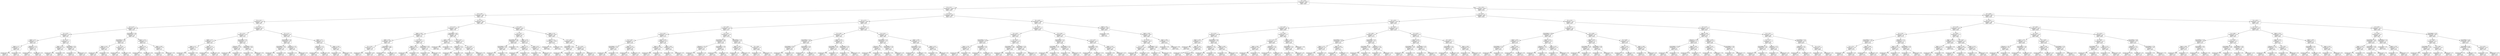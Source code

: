 digraph Tree {
node [shape=box, style="rounded", color="black", fontname="helvetica"] ;
edge [fontname="helvetica"] ;
0 [label="TV <= 54.5\nsquared_error = 8455.2\nsamples = 2011\nvalue = 190.7"] ;
1 [label="TV <= 31.5\nsquared_error = 2116.5\nsamples = 1040\nvalue = 114.1"] ;
0 -> 1 [labeldistance=2.5, labelangle=45, headlabel="True"] ;
2 [label="TV <= 18.5\nsquared_error = 545.7\nsamples = 500\nvalue = 74.2"] ;
1 -> 2 ;
3 [label="TV <= 14.5\nsquared_error = 79.3\nsamples = 196\nvalue = 50.5"] ;
2 -> 3 ;
4 [label="TV <= 12.5\nsquared_error = 30.4\nsamples = 100\nvalue = 43.3"] ;
3 -> 4 ;
5 [label="TV <= 10.5\nsquared_error = 14.6\nsamples = 55\nvalue = 39.7"] ;
4 -> 5 ;
6 [label="Radio <= 2.2\nsquared_error = 7.4\nsamples = 21\nvalue = 36.5"] ;
5 -> 6 ;
7 [label="Radio <= 1.7\nsquared_error = 1.7\nsamples = 8\nvalue = 33.9"] ;
6 -> 7 ;
8 [label="squared_error = 1.0\nsamples = 6\nvalue = 34.3"] ;
7 -> 8 ;
9 [label="squared_error = 0.2\nsamples = 2\nvalue = 31.8"] ;
7 -> 9 ;
10 [label="Influencer <= 1.5\nsquared_error = 5.1\nsamples = 13\nvalue = 37.8"] ;
6 -> 10 ;
11 [label="squared_error = 3.1\nsamples = 2\nvalue = 34.1"] ;
10 -> 11 ;
12 [label="squared_error = 3.2\nsamples = 11\nvalue = 38.4"] ;
10 -> 12 ;
13 [label="TV <= 11.5\nsquared_error = 7.7\nsamples = 34\nvalue = 41.9"] ;
5 -> 13 ;
14 [label="Radio <= 11.4\nsquared_error = 4.4\nsamples = 13\nvalue = 40.2"] ;
13 -> 14 ;
15 [label="squared_error = 4.0\nsamples = 12\nvalue = 39.8"] ;
14 -> 15 ;
16 [label="squared_error = 0.0\nsamples = 1\nvalue = 42.7"] ;
14 -> 16 ;
17 [label="Social Media <= 0.3\nsquared_error = 6.9\nsamples = 21\nvalue = 43.0"] ;
13 -> 17 ;
18 [label="squared_error = 2.1\nsamples = 3\nvalue = 45.9"] ;
17 -> 18 ;
19 [label="squared_error = 5.1\nsamples = 18\nvalue = 42.2"] ;
17 -> 19 ;
20 [label="Social Media <= 3.8\nsquared_error = 5.3\nsamples = 45\nvalue = 48.7"] ;
4 -> 20 ;
21 [label="Social Media <= 1.2\nsquared_error = 4.6\nsamples = 37\nvalue = 48.4"] ;
20 -> 21 ;
22 [label="Radio <= 13.5\nsquared_error = 3.9\nsamples = 17\nvalue = 49.1"] ;
21 -> 22 ;
23 [label="squared_error = 3.7\nsamples = 16\nvalue = 49.3"] ;
22 -> 23 ;
24 [label="squared_error = 0.0\nsamples = 1\nvalue = 46.6"] ;
22 -> 24 ;
25 [label="TV <= 13.5\nsquared_error = 4.4\nsamples = 20\nvalue = 47.9"] ;
21 -> 25 ;
26 [label="squared_error = 2.8\nsamples = 13\nvalue = 46.9"] ;
25 -> 26 ;
27 [label="squared_error = 4.0\nsamples = 7\nvalue = 48.9"] ;
25 -> 27 ;
28 [label="Radio <= 11.2\nsquared_error = 6.5\nsamples = 8\nvalue = 50.3"] ;
20 -> 28 ;
29 [label="Radio <= 2.4\nsquared_error = 1.8\nsamples = 5\nvalue = 51.7"] ;
28 -> 29 ;
30 [label="squared_error = 0.0\nsamples = 1\nvalue = 49.1"] ;
29 -> 30 ;
31 [label="squared_error = 0.6\nsamples = 4\nvalue = 52.3"] ;
29 -> 31 ;
32 [label="Radio <= 18.5\nsquared_error = 3.0\nsamples = 3\nvalue = 47.4"] ;
28 -> 32 ;
33 [label="squared_error = 0.0\nsamples = 2\nvalue = 46.1"] ;
32 -> 33 ;
34 [label="squared_error = 0.0\nsamples = 1\nvalue = 49.8"] ;
32 -> 34 ;
35 [label="TV <= 16.5\nsquared_error = 24.3\nsamples = 96\nvalue = 57.7"] ;
3 -> 35 ;
36 [label="TV <= 15.5\nsquared_error = 11.6\nsamples = 57\nvalue = 55.0"] ;
35 -> 36 ;
37 [label="Radio <= 2.7\nsquared_error = 13.6\nsamples = 27\nvalue = 54.0"] ;
36 -> 37 ;
38 [label="Radio <= 2.2\nsquared_error = 21.3\nsamples = 7\nvalue = 51.4"] ;
37 -> 38 ;
39 [label="squared_error = 11.8\nsamples = 6\nvalue = 53.2"] ;
38 -> 39 ;
40 [label="squared_error = -0.0\nsamples = 1\nvalue = 44.8"] ;
38 -> 40 ;
41 [label="Radio <= 3.2\nsquared_error = 7.6\nsamples = 20\nvalue = 54.9"] ;
37 -> 41 ;
42 [label="squared_error = 0.0\nsamples = 1\nvalue = 61.4"] ;
41 -> 42 ;
43 [label="squared_error = 5.6\nsamples = 19\nvalue = 54.5"] ;
41 -> 43 ;
44 [label="Social Media <= 5.1\nsquared_error = 7.1\nsamples = 30\nvalue = 56.1"] ;
36 -> 44 ;
45 [label="Influencer <= 2.5\nsquared_error = 5.7\nsamples = 28\nvalue = 55.9"] ;
44 -> 45 ;
46 [label="squared_error = 4.7\nsamples = 13\nvalue = 55.0"] ;
45 -> 46 ;
47 [label="squared_error = 5.2\nsamples = 15\nvalue = 56.8"] ;
45 -> 47 ;
48 [label="Social Media <= 6.1\nsquared_error = 24.5\nsamples = 2\nvalue = 59.6"] ;
44 -> 48 ;
49 [label="squared_error = 0.0\nsamples = 1\nvalue = 64.6"] ;
48 -> 49 ;
50 [label="squared_error = 0.0\nsamples = 1\nvalue = 54.7"] ;
48 -> 50 ;
51 [label="TV <= 17.5\nsquared_error = 9.6\nsamples = 39\nvalue = 62.6"] ;
35 -> 51 ;
52 [label="Social Media <= 1.9\nsquared_error = 6.6\nsamples = 18\nvalue = 60.6"] ;
51 -> 52 ;
53 [label="Social Media <= 0.1\nsquared_error = 7.6\nsamples = 10\nvalue = 59.2"] ;
52 -> 53 ;
54 [label="squared_error = 0.0\nsamples = 1\nvalue = 55.4"] ;
53 -> 54 ;
55 [label="squared_error = 6.9\nsamples = 9\nvalue = 59.5"] ;
53 -> 55 ;
56 [label="Influencer <= 2.5\nsquared_error = 1.5\nsamples = 8\nvalue = 62.0"] ;
52 -> 56 ;
57 [label="squared_error = 2.4\nsamples = 4\nvalue = 61.3"] ;
56 -> 57 ;
58 [label="squared_error = 0.3\nsamples = 4\nvalue = 62.5"] ;
56 -> 58 ;
59 [label="Radio <= 7.1\nsquared_error = 6.3\nsamples = 21\nvalue = 64.2"] ;
51 -> 59 ;
60 [label="Influencer <= 1.5\nsquared_error = 2.2\nsamples = 10\nvalue = 62.0"] ;
59 -> 60 ;
61 [label="squared_error = 0.0\nsamples = 2\nvalue = 59.6"] ;
60 -> 61 ;
62 [label="squared_error = 0.9\nsamples = 8\nvalue = 62.6"] ;
60 -> 62 ;
63 [label="Radio <= 13.8\nsquared_error = 1.9\nsamples = 11\nvalue = 66.2"] ;
59 -> 63 ;
64 [label="squared_error = 1.6\nsamples = 10\nvalue = 66.0"] ;
63 -> 64 ;
65 [label="squared_error = -0.0\nsamples = 1\nvalue = 68.5"] ;
63 -> 65 ;
66 [label="TV <= 24.5\nsquared_error = 263.4\nsamples = 304\nvalue = 89.1"] ;
2 -> 66 ;
67 [label="TV <= 21.5\nsquared_error = 150.2\nsamples = 146\nvalue = 77.6"] ;
66 -> 67 ;
68 [label="Radio <= 10.0\nsquared_error = 141.1\nsamples = 77\nvalue = 72.8"] ;
67 -> 68 ;
69 [label="Radio <= 8.6\nsquared_error = 208.5\nsamples = 49\nvalue = 74.3"] ;
68 -> 69 ;
70 [label="TV <= 19.5\nsquared_error = 17.4\nsamples = 45\nvalue = 72.4"] ;
69 -> 70 ;
71 [label="squared_error = 6.2\nsamples = 11\nvalue = 67.3"] ;
70 -> 71 ;
72 [label="squared_error = 10.2\nsamples = 34\nvalue = 74.0"] ;
70 -> 72 ;
73 [label="Social Media <= 0.7\nsquared_error = 1897.7\nsamples = 4\nvalue = 95.2"] ;
69 -> 73 ;
74 [label="squared_error = 0.0\nsamples = 1\nvalue = 192.5"] ;
73 -> 74 ;
75 [label="squared_error = 6.2\nsamples = 3\nvalue = 75.7"] ;
73 -> 75 ;
76 [label="TV <= 19.5\nsquared_error = 17.5\nsamples = 28\nvalue = 70.2"] ;
68 -> 76 ;
77 [label="Radio <= 13.2\nsquared_error = 9.2\nsamples = 5\nvalue = 64.7"] ;
76 -> 77 ;
78 [label="squared_error = 3.5\nsamples = 4\nvalue = 67.1"] ;
77 -> 78 ;
79 [label="squared_error = 0.0\nsamples = 1\nvalue = 61.6"] ;
77 -> 79 ;
80 [label="Social Media <= 4.5\nsquared_error = 12.3\nsamples = 23\nvalue = 71.3"] ;
76 -> 80 ;
81 [label="squared_error = 8.6\nsamples = 21\nvalue = 70.4"] ;
80 -> 81 ;
82 [label="squared_error = 0.5\nsamples = 2\nvalue = 76.8"] ;
80 -> 82 ;
83 [label="Social Media <= 0.0\nsquared_error = 115.0\nsamples = 69\nvalue = 82.2"] ;
67 -> 83 ;
84 [label="Radio <= 5.1\nsquared_error = 2827.6\nsamples = 2\nvalue = 139.3"] ;
83 -> 84 ;
85 [label="squared_error = 0.0\nsamples = 1\nvalue = 86.1"] ;
84 -> 85 ;
86 [label="squared_error = -0.0\nsamples = 1\nvalue = 192.5"] ;
84 -> 86 ;
87 [label="TV <= 22.5\nsquared_error = 14.6\nsamples = 67\nvalue = 81.3"] ;
83 -> 87 ;
88 [label="Influencer <= 1.5\nsquared_error = 9.2\nsamples = 21\nvalue = 77.8"] ;
87 -> 88 ;
89 [label="squared_error = 6.3\nsamples = 4\nvalue = 73.7"] ;
88 -> 89 ;
90 [label="squared_error = 4.4\nsamples = 17\nvalue = 78.9"] ;
88 -> 90 ;
91 [label="TV <= 23.5\nsquared_error = 7.4\nsamples = 46\nvalue = 83.2"] ;
87 -> 91 ;
92 [label="squared_error = 3.7\nsamples = 25\nvalue = 81.9"] ;
91 -> 92 ;
93 [label="squared_error = 7.8\nsamples = 21\nvalue = 84.4"] ;
91 -> 93 ;
94 [label="TV <= 26.5\nsquared_error = 122.2\nsamples = 158\nvalue = 100.2"] ;
66 -> 94 ;
95 [label="TV <= 25.5\nsquared_error = 7.8\nsamples = 48\nvalue = 91.2"] ;
94 -> 95 ;
96 [label="Social Media <= 4.8\nsquared_error = 4.6\nsamples = 23\nvalue = 89.9"] ;
95 -> 96 ;
97 [label="Social Media <= 4.3\nsquared_error = 4.6\nsamples = 22\nvalue = 89.6"] ;
96 -> 97 ;
98 [label="squared_error = 4.3\nsamples = 21\nvalue = 89.8"] ;
97 -> 98 ;
99 [label="squared_error = -0.0\nsamples = 1\nvalue = 85.9"] ;
97 -> 99 ;
100 [label="squared_error = -0.0\nsamples = 1\nvalue = 92.0"] ;
96 -> 100 ;
101 [label="Radio <= 5.8\nsquared_error = 8.1\nsamples = 25\nvalue = 92.2"] ;
95 -> 101 ;
102 [label="Radio <= 2.3\nsquared_error = 1.7\nsamples = 8\nvalue = 93.8"] ;
101 -> 102 ;
103 [label="squared_error = 0.7\nsamples = 2\nvalue = 90.9"] ;
102 -> 103 ;
104 [label="squared_error = 0.4\nsamples = 6\nvalue = 94.2"] ;
102 -> 104 ;
105 [label="Radio <= 6.2\nsquared_error = 9.5\nsamples = 17\nvalue = 91.3"] ;
101 -> 105 ;
106 [label="squared_error = -0.0\nsamples = 1\nvalue = 85.6"] ;
105 -> 106 ;
107 [label="squared_error = 6.1\nsamples = 16\nvalue = 92.0"] ;
105 -> 107 ;
108 [label="Radio <= 1.8\nsquared_error = 120.5\nsamples = 110\nvalue = 104.3"] ;
94 -> 108 ;
109 [label="Radio <= 1.2\nsquared_error = 2388.0\nsamples = 2\nvalue = 157.9"] ;
108 -> 109 ;
110 [label="squared_error = 0.0\nsamples = 1\nvalue = 88.8"] ;
109 -> 110 ;
111 [label="squared_error = 0.0\nsamples = 1\nvalue = 192.5"] ;
109 -> 111 ;
112 [label="TV <= 28.5\nsquared_error = 28.4\nsamples = 108\nvalue = 103.3"] ;
108 -> 112 ;
113 [label="Social Media <= 0.3\nsquared_error = 11.6\nsamples = 41\nvalue = 98.1"] ;
112 -> 113 ;
114 [label="squared_error = 2.0\nsamples = 3\nvalue = 92.1"] ;
113 -> 114 ;
115 [label="squared_error = 9.1\nsamples = 38\nvalue = 98.6"] ;
113 -> 115 ;
116 [label="TV <= 30.5\nsquared_error = 11.3\nsamples = 67\nvalue = 106.6"] ;
112 -> 116 ;
117 [label="squared_error = 5.2\nsamples = 46\nvalue = 104.8"] ;
116 -> 117 ;
118 [label="squared_error = 3.1\nsamples = 21\nvalue = 110.4"] ;
116 -> 118 ;
119 [label="TV <= 42.5\nsquared_error = 684.2\nsamples = 540\nvalue = 151.7"] ;
1 -> 119 ;
120 [label="TV <= 37.5\nsquared_error = 144.6\nsamples = 262\nvalue = 131.2"] ;
119 -> 120 ;
121 [label="TV <= 34.5\nsquared_error = 43.6\nsamples = 141\nvalue = 121.7"] ;
120 -> 121 ;
122 [label="TV <= 33.5\nsquared_error = 15.9\nsamples = 77\nvalue = 117.0"] ;
121 -> 122 ;
123 [label="TV <= 32.5\nsquared_error = 7.0\nsamples = 51\nvalue = 115.0"] ;
122 -> 123 ;
124 [label="Social Media <= 5.1\nsquared_error = 3.6\nsamples = 27\nvalue = 114.0"] ;
123 -> 124 ;
125 [label="squared_error = 3.3\nsamples = 26\nvalue = 113.8"] ;
124 -> 125 ;
126 [label="squared_error = -0.0\nsamples = 1\nvalue = 117.1"] ;
124 -> 126 ;
127 [label="Radio <= 11.3\nsquared_error = 8.4\nsamples = 24\nvalue = 116.0"] ;
123 -> 127 ;
128 [label="squared_error = 7.8\nsamples = 8\nvalue = 114.3"] ;
127 -> 128 ;
129 [label="squared_error = 7.0\nsamples = 16\nvalue = 116.7"] ;
127 -> 129 ;
130 [label="Radio <= 16.0\nsquared_error = 9.3\nsamples = 26\nvalue = 121.0"] ;
122 -> 130 ;
131 [label="Radio <= 14.9\nsquared_error = 10.8\nsamples = 21\nvalue = 121.6"] ;
130 -> 131 ;
132 [label="squared_error = 8.6\nsamples = 20\nvalue = 121.3"] ;
131 -> 132 ;
133 [label="squared_error = 0.0\nsamples = 1\nvalue = 130.3"] ;
131 -> 133 ;
134 [label="Radio <= 16.2\nsquared_error = 0.8\nsamples = 5\nvalue = 119.3"] ;
130 -> 134 ;
135 [label="squared_error = 0.0\nsamples = 1\nvalue = 117.1"] ;
134 -> 135 ;
136 [label="squared_error = 0.3\nsamples = 4\nvalue = 119.5"] ;
134 -> 136 ;
137 [label="TV <= 35.5\nsquared_error = 12.8\nsamples = 64\nvalue = 127.9"] ;
121 -> 137 ;
138 [label="Social Media <= 3.6\nsquared_error = 5.8\nsamples = 25\nvalue = 124.9"] ;
137 -> 138 ;
139 [label="Influencer <= 2.0\nsquared_error = 4.7\nsamples = 23\nvalue = 124.5"] ;
138 -> 139 ;
140 [label="squared_error = 3.3\nsamples = 7\nvalue = 126.0"] ;
139 -> 140 ;
141 [label="squared_error = 3.6\nsamples = 16\nvalue = 123.7"] ;
139 -> 141 ;
142 [label="Social Media <= 5.9\nsquared_error = 1.3\nsamples = 2\nvalue = 128.9"] ;
138 -> 142 ;
143 [label="squared_error = 0.0\nsamples = 1\nvalue = 130.5"] ;
142 -> 143 ;
144 [label="squared_error = 0.0\nsamples = 1\nvalue = 128.1"] ;
142 -> 144 ;
145 [label="Social Media <= 1.5\nsquared_error = 7.2\nsamples = 39\nvalue = 129.9"] ;
137 -> 145 ;
146 [label="Radio <= 14.5\nsquared_error = 6.2\nsamples = 18\nvalue = 131.7"] ;
145 -> 146 ;
147 [label="squared_error = 4.5\nsamples = 14\nvalue = 132.2"] ;
146 -> 147 ;
148 [label="squared_error = 5.5\nsamples = 4\nvalue = 129.0"] ;
146 -> 148 ;
149 [label="TV <= 36.5\nsquared_error = 4.4\nsamples = 21\nvalue = 128.8"] ;
145 -> 149 ;
150 [label="squared_error = 3.4\nsamples = 13\nvalue = 127.9"] ;
149 -> 150 ;
151 [label="squared_error = 1.3\nsamples = 8\nvalue = 130.6"] ;
149 -> 151 ;
152 [label="TV <= 40.5\nsquared_error = 37.9\nsamples = 121\nvalue = 142.1"] ;
120 -> 152 ;
153 [label="TV <= 39.5\nsquared_error = 16.0\nsamples = 73\nvalue = 138.2"] ;
152 -> 153 ;
154 [label="Social Media <= 2.8\nsquared_error = 10.5\nsamples = 43\nvalue = 136.3"] ;
153 -> 154 ;
155 [label="Social Media <= 0.2\nsquared_error = 9.7\nsamples = 26\nvalue = 135.0"] ;
154 -> 155 ;
156 [label="squared_error = 6.2\nsamples = 5\nvalue = 138.6"] ;
155 -> 156 ;
157 [label="squared_error = 6.2\nsamples = 21\nvalue = 134.0"] ;
155 -> 157 ;
158 [label="Social Media <= 4.3\nsquared_error = 6.5\nsamples = 17\nvalue = 138.0"] ;
154 -> 158 ;
159 [label="squared_error = 4.7\nsamples = 13\nvalue = 138.6"] ;
158 -> 159 ;
160 [label="squared_error = 4.3\nsamples = 4\nvalue = 135.1"] ;
158 -> 160 ;
161 [label="Radio <= 12.6\nsquared_error = 7.4\nsamples = 30\nvalue = 141.6"] ;
153 -> 161 ;
162 [label="Social Media <= 0.2\nsquared_error = 4.5\nsamples = 14\nvalue = 142.9"] ;
161 -> 162 ;
163 [label="squared_error = 0.0\nsamples = 1\nvalue = 137.1"] ;
162 -> 163 ;
164 [label="squared_error = 3.2\nsamples = 13\nvalue = 143.2"] ;
162 -> 164 ;
165 [label="Social Media <= 3.3\nsquared_error = 6.1\nsamples = 16\nvalue = 140.0"] ;
161 -> 165 ;
166 [label="squared_error = 7.5\nsamples = 9\nvalue = 139.0"] ;
165 -> 166 ;
167 [label="squared_error = 2.2\nsamples = 7\nvalue = 141.1"] ;
165 -> 167 ;
168 [label="TV <= 41.5\nsquared_error = 12.5\nsamples = 48\nvalue = 148.1"] ;
152 -> 168 ;
169 [label="Social Media <= 1.2\nsquared_error = 5.4\nsamples = 17\nvalue = 145.7"] ;
168 -> 169 ;
170 [label="Influencer <= 3.5\nsquared_error = 7.1\nsamples = 6\nvalue = 147.5"] ;
169 -> 170 ;
171 [label="squared_error = 1.1\nsamples = 4\nvalue = 148.7"] ;
170 -> 171 ;
172 [label="squared_error = 9.9\nsamples = 2\nvalue = 145.0"] ;
170 -> 172 ;
173 [label="Social Media <= 1.4\nsquared_error = 3.8\nsamples = 11\nvalue = 145.2"] ;
169 -> 173 ;
174 [label="squared_error = 0.0\nsamples = 1\nvalue = 142.4"] ;
173 -> 174 ;
175 [label="squared_error = 3.0\nsamples = 10\nvalue = 145.6"] ;
173 -> 175 ;
176 [label="Radio <= 18.5\nsquared_error = 11.2\nsamples = 31\nvalue = 149.5"] ;
168 -> 176 ;
177 [label="Social Media <= 5.1\nsquared_error = 8.8\nsamples = 29\nvalue = 148.8"] ;
176 -> 177 ;
178 [label="squared_error = 8.1\nsamples = 28\nvalue = 148.5"] ;
177 -> 178 ;
179 [label="squared_error = -0.0\nsamples = 1\nvalue = 153.4"] ;
177 -> 179 ;
180 [label="Radio <= 21.5\nsquared_error = 3.5\nsamples = 2\nvalue = 153.8"] ;
176 -> 180 ;
181 [label="squared_error = 0.0\nsamples = 1\nvalue = 154.5"] ;
180 -> 181 ;
182 [label="squared_error = 0.0\nsamples = 1\nvalue = 149.2"] ;
180 -> 182 ;
183 [label="TV <= 48.5\nsquared_error = 409.2\nsamples = 278\nvalue = 171.4"] ;
119 -> 183 ;
184 [label="TV <= 45.5\nsquared_error = 33.2\nsamples = 142\nvalue = 161.2"] ;
183 -> 184 ;
185 [label="TV <= 43.5\nsquared_error = 12.7\nsamples = 75\nvalue = 156.7"] ;
184 -> 185 ;
186 [label="Social Media <= 3.4\nsquared_error = 8.5\nsamples = 25\nvalue = 154.3"] ;
185 -> 186 ;
187 [label="Radio <= 17.6\nsquared_error = 8.4\nsamples = 14\nvalue = 153.2"] ;
186 -> 187 ;
188 [label="squared_error = 6.4\nsamples = 13\nvalue = 152.7"] ;
187 -> 188 ;
189 [label="squared_error = 0.0\nsamples = 1\nvalue = 158.0"] ;
187 -> 189 ;
190 [label="Social Media <= 5.2\nsquared_error = 5.0\nsamples = 11\nvalue = 155.7"] ;
186 -> 190 ;
191 [label="squared_error = 3.5\nsamples = 5\nvalue = 157.1"] ;
190 -> 191 ;
192 [label="squared_error = 1.8\nsamples = 6\nvalue = 154.1"] ;
190 -> 192 ;
193 [label="TV <= 44.5\nsquared_error = 10.8\nsamples = 50\nvalue = 157.8"] ;
185 -> 193 ;
194 [label="Social Media <= 4.4\nsquared_error = 8.8\nsamples = 27\nvalue = 156.8"] ;
193 -> 194 ;
195 [label="squared_error = 8.0\nsamples = 22\nvalue = 156.2"] ;
194 -> 195 ;
196 [label="squared_error = 3.3\nsamples = 5\nvalue = 159.6"] ;
194 -> 196 ;
197 [label="Social Media <= 1.8\nsquared_error = 10.5\nsamples = 23\nvalue = 158.9"] ;
193 -> 197 ;
198 [label="squared_error = 11.5\nsamples = 10\nvalue = 160.9"] ;
197 -> 198 ;
199 [label="squared_error = 5.5\nsamples = 13\nvalue = 157.6"] ;
197 -> 199 ;
200 [label="TV <= 46.5\nsquared_error = 12.9\nsamples = 67\nvalue = 165.7"] ;
184 -> 200 ;
201 [label="Social Media <= 1.1\nsquared_error = 8.2\nsamples = 29\nvalue = 163.8"] ;
200 -> 201 ;
202 [label="Social Media <= 1.0\nsquared_error = 7.1\nsamples = 7\nvalue = 162.3"] ;
201 -> 202 ;
203 [label="squared_error = 2.1\nsamples = 6\nvalue = 163.0"] ;
202 -> 203 ;
204 [label="squared_error = 0.0\nsamples = 1\nvalue = 154.8"] ;
202 -> 204 ;
205 [label="Social Media <= 1.2\nsquared_error = 7.6\nsamples = 22\nvalue = 164.3"] ;
201 -> 205 ;
206 [label="squared_error = 0.0\nsamples = 1\nvalue = 169.4"] ;
205 -> 206 ;
207 [label="squared_error = 7.0\nsamples = 21\nvalue = 164.1"] ;
205 -> 207 ;
208 [label="TV <= 47.5\nsquared_error = 11.4\nsamples = 38\nvalue = 167.1"] ;
200 -> 208 ;
209 [label="Social Media <= 6.2\nsquared_error = 7.7\nsamples = 24\nvalue = 166.3"] ;
208 -> 209 ;
210 [label="squared_error = 6.5\nsamples = 22\nvalue = 166.5"] ;
209 -> 210 ;
211 [label="squared_error = 11.6\nsamples = 2\nvalue = 162.9"] ;
209 -> 211 ;
212 [label="Radio <= 12.5\nsquared_error = 14.6\nsamples = 14\nvalue = 168.7"] ;
208 -> 212 ;
213 [label="squared_error = 9.0\nsamples = 3\nvalue = 165.7"] ;
212 -> 213 ;
214 [label="squared_error = 12.2\nsamples = 11\nvalue = 169.7"] ;
212 -> 214 ;
215 [label="Radio <= 2.8\nsquared_error = 580.0\nsamples = 136\nvalue = 182.3"] ;
183 -> 215 ;
216 [label="squared_error = 0.0\nsamples = 1\nvalue = 56.5"] ;
215 -> 216 ;
217 [label="Radio <= 32.9\nsquared_error = 354.7\nsamples = 135\nvalue = 184.2"] ;
215 -> 217 ;
218 [label="TV <= 54.0\nsquared_error = 165.0\nsamples = 133\nvalue = 182.8"] ;
217 -> 218 ;
219 [label="TV <= 52.5\nsquared_error = 44.5\nsamples = 131\nvalue = 183.9"] ;
218 -> 219 ;
220 [label="squared_error = 21.5\nsamples = 89\nvalue = 180.1"] ;
219 -> 220 ;
221 [label="squared_error = 13.4\nsamples = 42\nvalue = 190.8"] ;
219 -> 221 ;
222 [label="Social Media <= 1.2\nsquared_error = 306.1\nsamples = 2\nvalue = 73.7"] ;
218 -> 222 ;
223 [label="squared_error = 0.0\nsamples = 1\nvalue = 91.2"] ;
222 -> 223 ;
224 [label="squared_error = 0.0\nsamples = 1\nvalue = 56.2"] ;
222 -> 224 ;
225 [label="Radio <= 36.5\nsquared_error = 23.0\nsamples = 2\nvalue = 323.8"] ;
217 -> 225 ;
226 [label="squared_error = 0.0\nsamples = 1\nvalue = 319.0"] ;
225 -> 226 ;
227 [label="squared_error = 0.0\nsamples = 1\nvalue = 328.6"] ;
225 -> 227 ;
228 [label="TV <= 76.5\nsquared_error = 2203.7\nsamples = 971\nvalue = 272.9"] ;
0 -> 228 [labeldistance=2.5, labelangle=-45, headlabel="False"] ;
229 [label="TV <= 65.5\nsquared_error = 491.2\nsamples = 469\nvalue = 231.8"] ;
228 -> 229 ;
230 [label="TV <= 59.5\nsquared_error = 123.5\nsamples = 251\nvalue = 214.5"] ;
229 -> 230 ;
231 [label="TV <= 56.5\nsquared_error = 38.7\nsamples = 108\nvalue = 203.9"] ;
230 -> 231 ;
232 [label="TV <= 55.5\nsquared_error = 10.8\nsamples = 37\nvalue = 197.2"] ;
231 -> 232 ;
233 [label="Radio <= 10.6\nsquared_error = 7.3\nsamples = 22\nvalue = 195.7"] ;
232 -> 233 ;
234 [label="squared_error = 0.0\nsamples = 1\nvalue = 188.7"] ;
233 -> 234 ;
235 [label="Radio <= 14.2\nsquared_error = 6.1\nsamples = 21\nvalue = 195.9"] ;
233 -> 235 ;
236 [label="squared_error = 4.6\nsamples = 5\nvalue = 198.4"] ;
235 -> 236 ;
237 [label="squared_error = 4.8\nsamples = 16\nvalue = 195.3"] ;
235 -> 237 ;
238 [label="Social Media <= 6.5\nsquared_error = 7.9\nsamples = 15\nvalue = 199.4"] ;
232 -> 238 ;
239 [label="Influencer <= 3.5\nsquared_error = 5.4\nsamples = 13\nvalue = 198.5"] ;
238 -> 239 ;
240 [label="squared_error = 3.8\nsamples = 10\nvalue = 197.7"] ;
239 -> 240 ;
241 [label="squared_error = 4.8\nsamples = 3\nvalue = 200.2"] ;
239 -> 241 ;
242 [label="Radio <= 20.6\nsquared_error = 2.0\nsamples = 2\nvalue = 203.1"] ;
238 -> 242 ;
243 [label="squared_error = 0.0\nsamples = 1\nvalue = 204.2"] ;
242 -> 243 ;
244 [label="squared_error = 0.0\nsamples = 1\nvalue = 201.4"] ;
242 -> 244 ;
245 [label="TV <= 58.5\nsquared_error = 11.5\nsamples = 71\nvalue = 208.0"] ;
231 -> 245 ;
246 [label="TV <= 57.5\nsquared_error = 10.6\nsamples = 42\nvalue = 206.3"] ;
245 -> 246 ;
247 [label="Radio <= 16.6\nsquared_error = 10.4\nsamples = 10\nvalue = 203.4"] ;
246 -> 247 ;
248 [label="squared_error = 0.0\nsamples = 1\nvalue = 209.5"] ;
247 -> 248 ;
249 [label="squared_error = 7.3\nsamples = 9\nvalue = 202.8"] ;
247 -> 249 ;
250 [label="Influencer <= 2.5\nsquared_error = 8.2\nsamples = 32\nvalue = 206.9"] ;
246 -> 250 ;
251 [label="squared_error = 11.5\nsamples = 15\nvalue = 205.6"] ;
250 -> 251 ;
252 [label="squared_error = 3.6\nsamples = 17\nvalue = 207.9"] ;
250 -> 252 ;
253 [label="Radio <= 29.9\nsquared_error = 5.0\nsamples = 29\nvalue = 210.0"] ;
245 -> 253 ;
254 [label="Social Media <= 1.1\nsquared_error = 4.4\nsamples = 28\nvalue = 209.9"] ;
253 -> 254 ;
255 [label="squared_error = 5.5\nsamples = 3\nvalue = 207.6"] ;
254 -> 255 ;
256 [label="squared_error = 3.6\nsamples = 25\nvalue = 210.1"] ;
254 -> 256 ;
257 [label="squared_error = -0.0\nsamples = 1\nvalue = 214.2"] ;
253 -> 257 ;
258 [label="TV <= 62.5\nsquared_error = 42.5\nsamples = 143\nvalue = 222.3"] ;
230 -> 258 ;
259 [label="TV <= 60.5\nsquared_error = 15.6\nsamples = 72\nvalue = 217.4"] ;
258 -> 259 ;
260 [label="Social Media <= 5.2\nsquared_error = 8.8\nsamples = 27\nvalue = 214.5"] ;
259 -> 260 ;
261 [label="Radio <= 17.2\nsquared_error = 9.1\nsamples = 20\nvalue = 215.2"] ;
260 -> 261 ;
262 [label="squared_error = 3.4\nsamples = 8\nvalue = 213.3"] ;
261 -> 262 ;
263 [label="squared_error = 9.3\nsamples = 12\nvalue = 216.3"] ;
261 -> 263 ;
264 [label="Radio <= 22.6\nsquared_error = 4.8\nsamples = 7\nvalue = 213.1"] ;
260 -> 264 ;
265 [label="squared_error = 4.4\nsamples = 4\nvalue = 210.8"] ;
264 -> 265 ;
266 [label="squared_error = 1.2\nsamples = 3\nvalue = 214.2"] ;
264 -> 266 ;
267 [label="Social Media <= 0.7\nsquared_error = 11.5\nsamples = 45\nvalue = 219.2"] ;
259 -> 267 ;
268 [label="Social Media <= 0.4\nsquared_error = 0.6\nsamples = 2\nvalue = 223.9"] ;
267 -> 268 ;
269 [label="squared_error = 0.0\nsamples = 1\nvalue = 224.8"] ;
268 -> 269 ;
270 [label="squared_error = 0.0\nsamples = 1\nvalue = 223.2"] ;
268 -> 270 ;
271 [label="Influencer <= 3.5\nsquared_error = 10.6\nsamples = 43\nvalue = 218.9"] ;
267 -> 271 ;
272 [label="squared_error = 8.5\nsamples = 32\nvalue = 219.4"] ;
271 -> 272 ;
273 [label="squared_error = 13.4\nsamples = 11\nvalue = 217.7"] ;
271 -> 273 ;
274 [label="TV <= 63.5\nsquared_error = 15.0\nsamples = 71\nvalue = 227.8"] ;
258 -> 274 ;
275 [label="Radio <= 24.0\nsquared_error = 9.3\nsamples = 24\nvalue = 225.0"] ;
274 -> 275 ;
276 [label="Social Media <= 4.4\nsquared_error = 6.3\nsamples = 21\nvalue = 225.6"] ;
275 -> 276 ;
277 [label="squared_error = 5.5\nsamples = 16\nvalue = 225.1"] ;
276 -> 277 ;
278 [label="squared_error = 2.5\nsamples = 5\nvalue = 228.3"] ;
276 -> 278 ;
279 [label="Social Media <= 4.5\nsquared_error = 11.1\nsamples = 3\nvalue = 221.0"] ;
275 -> 279 ;
280 [label="squared_error = 0.3\nsamples = 2\nvalue = 223.6"] ;
279 -> 280 ;
281 [label="squared_error = 0.0\nsamples = 1\nvalue = 216.9"] ;
279 -> 281 ;
282 [label="TV <= 64.5\nsquared_error = 11.3\nsamples = 47\nvalue = 229.4"] ;
274 -> 282 ;
283 [label="Social Media <= 3.1\nsquared_error = 11.8\nsamples = 23\nvalue = 227.9"] ;
282 -> 283 ;
284 [label="squared_error = 8.9\nsamples = 8\nvalue = 225.5"] ;
283 -> 284 ;
285 [label="squared_error = 8.6\nsamples = 15\nvalue = 229.2"] ;
283 -> 285 ;
286 [label="Radio <= 20.6\nsquared_error = 6.5\nsamples = 24\nvalue = 230.8"] ;
282 -> 286 ;
287 [label="squared_error = 4.6\nsamples = 9\nvalue = 229.8"] ;
286 -> 287 ;
288 [label="squared_error = 6.4\nsamples = 15\nvalue = 231.8"] ;
286 -> 288 ;
289 [label="TV <= 70.5\nsquared_error = 137.7\nsamples = 218\nvalue = 252.7"] ;
229 -> 289 ;
290 [label="TV <= 67.5\nsquared_error = 31.7\nsamples = 106\nvalue = 242.0"] ;
289 -> 290 ;
291 [label="Social Media <= 4.8\nsquared_error = 9.1\nsamples = 36\nvalue = 236.3"] ;
290 -> 291 ;
292 [label="Radio <= 22.5\nsquared_error = 8.1\nsamples = 22\nvalue = 237.2"] ;
291 -> 292 ;
293 [label="Social Media <= 1.1\nsquared_error = 5.0\nsamples = 14\nvalue = 235.6"] ;
292 -> 293 ;
294 [label="squared_error = 2.7\nsamples = 3\nvalue = 233.9"] ;
293 -> 294 ;
295 [label="squared_error = 4.3\nsamples = 11\nvalue = 236.3"] ;
293 -> 295 ;
296 [label="Radio <= 26.5\nsquared_error = 3.4\nsamples = 8\nvalue = 239.6"] ;
292 -> 296 ;
297 [label="squared_error = 2.0\nsamples = 4\nvalue = 238.1"] ;
296 -> 297 ;
298 [label="squared_error = 0.6\nsamples = 4\nvalue = 241.0"] ;
296 -> 298 ;
299 [label="Radio <= 19.1\nsquared_error = 8.0\nsamples = 14\nvalue = 235.2"] ;
291 -> 299 ;
300 [label="Influencer <= 2.5\nsquared_error = 2.3\nsamples = 3\nvalue = 237.5"] ;
299 -> 300 ;
301 [label="squared_error = 0.0\nsamples = 1\nvalue = 234.7"] ;
300 -> 301 ;
302 [label="squared_error = 0.4\nsamples = 2\nvalue = 238.2"] ;
300 -> 302 ;
303 [label="Radio <= 22.1\nsquared_error = 7.8\nsamples = 11\nvalue = 234.7"] ;
299 -> 303 ;
304 [label="squared_error = 5.1\nsamples = 3\nvalue = 231.6"] ;
303 -> 304 ;
305 [label="squared_error = 5.0\nsamples = 8\nvalue = 235.6"] ;
303 -> 305 ;
306 [label="TV <= 68.5\nsquared_error = 14.2\nsamples = 70\nvalue = 245.4"] ;
290 -> 306 ;
307 [label="Radio <= 29.2\nsquared_error = 7.3\nsamples = 26\nvalue = 242.3"] ;
306 -> 307 ;
308 [label="Social Media <= 2.4\nsquared_error = 6.2\nsamples = 21\nvalue = 242.8"] ;
307 -> 308 ;
309 [label="squared_error = 3.7\nsamples = 5\nvalue = 245.1"] ;
308 -> 309 ;
310 [label="squared_error = 5.1\nsamples = 16\nvalue = 242.2"] ;
308 -> 310 ;
311 [label="Social Media <= 4.0\nsquared_error = 3.0\nsamples = 5\nvalue = 239.4"] ;
307 -> 311 ;
312 [label="squared_error = 2.9\nsamples = 3\nvalue = 240.1"] ;
311 -> 312 ;
313 [label="squared_error = 0.0\nsamples = 2\nvalue = 237.9"] ;
311 -> 313 ;
314 [label="TV <= 69.5\nsquared_error = 8.9\nsamples = 44\nvalue = 247.3"] ;
306 -> 314 ;
315 [label="Radio <= 31.9\nsquared_error = 4.7\nsamples = 22\nvalue = 245.7"] ;
314 -> 315 ;
316 [label="squared_error = 3.8\nsamples = 21\nvalue = 245.9"] ;
315 -> 316 ;
317 [label="squared_error = 0.0\nsamples = 1\nvalue = 240.0"] ;
315 -> 317 ;
318 [label="Radio <= 18.8\nsquared_error = 8.4\nsamples = 22\nvalue = 248.7"] ;
314 -> 318 ;
319 [label="squared_error = 7.9\nsamples = 6\nvalue = 251.8"] ;
318 -> 319 ;
320 [label="squared_error = 6.0\nsamples = 16\nvalue = 248.0"] ;
318 -> 320 ;
321 [label="TV <= 72.5\nsquared_error = 30.9\nsamples = 112\nvalue = 262.7"] ;
289 -> 321 ;
322 [label="Radio <= 24.8\nsquared_error = 11.6\nsamples = 29\nvalue = 255.7"] ;
321 -> 322 ;
323 [label="Influencer <= 2.5\nsquared_error = 7.5\nsamples = 19\nvalue = 253.9"] ;
322 -> 323 ;
324 [label="Social Media <= 5.6\nsquared_error = 3.7\nsamples = 6\nvalue = 257.0"] ;
323 -> 324 ;
325 [label="squared_error = 1.3\nsamples = 4\nvalue = 258.1"] ;
324 -> 325 ;
326 [label="squared_error = 1.4\nsamples = 2\nvalue = 254.9"] ;
324 -> 326 ;
327 [label="Radio <= 24.0\nsquared_error = 5.0\nsamples = 13\nvalue = 253.0"] ;
323 -> 327 ;
328 [label="squared_error = 1.8\nsamples = 9\nvalue = 253.7"] ;
327 -> 328 ;
329 [label="squared_error = 7.7\nsamples = 4\nvalue = 251.0"] ;
327 -> 329 ;
330 [label="Radio <= 25.6\nsquared_error = 5.0\nsamples = 10\nvalue = 258.5"] ;
322 -> 330 ;
331 [label="Radio <= 25.2\nsquared_error = 1.1\nsamples = 2\nvalue = 261.1"] ;
330 -> 331 ;
332 [label="squared_error = 0.0\nsamples = 1\nvalue = 260.3"] ;
331 -> 332 ;
333 [label="squared_error = -0.0\nsamples = 1\nvalue = 262.4"] ;
331 -> 333 ;
334 [label="Social Media <= 4.6\nsquared_error = 2.8\nsamples = 8\nvalue = 257.5"] ;
330 -> 334 ;
335 [label="squared_error = 0.6\nsamples = 4\nvalue = 256.5"] ;
334 -> 335 ;
336 [label="squared_error = 3.1\nsamples = 4\nvalue = 258.3"] ;
334 -> 336 ;
337 [label="TV <= 74.5\nsquared_error = 15.4\nsamples = 83\nvalue = 265.0"] ;
321 -> 337 ;
338 [label="TV <= 73.5\nsquared_error = 7.4\nsamples = 43\nvalue = 262.6"] ;
337 -> 338 ;
339 [label="Social Media <= 5.2\nsquared_error = 6.8\nsamples = 20\nvalue = 261.3"] ;
338 -> 339 ;
340 [label="squared_error = 3.6\nsamples = 13\nvalue = 260.1"] ;
339 -> 340 ;
341 [label="squared_error = 4.1\nsamples = 7\nvalue = 263.9"] ;
339 -> 341 ;
342 [label="Influencer <= 2.5\nsquared_error = 5.2\nsamples = 23\nvalue = 263.8"] ;
338 -> 342 ;
343 [label="squared_error = 5.3\nsamples = 9\nvalue = 264.7"] ;
342 -> 343 ;
344 [label="squared_error = 4.0\nsamples = 14\nvalue = 263.1"] ;
342 -> 344 ;
345 [label="Social Media <= 3.3\nsquared_error = 11.8\nsamples = 40\nvalue = 267.5"] ;
337 -> 345 ;
346 [label="Influencer <= 2.5\nsquared_error = 9.1\nsamples = 9\nvalue = 270.8"] ;
345 -> 346 ;
347 [label="squared_error = 5.8\nsamples = 6\nvalue = 272.1"] ;
346 -> 347 ;
348 [label="squared_error = 1.9\nsamples = 3\nvalue = 267.5"] ;
346 -> 348 ;
349 [label="TV <= 75.5\nsquared_error = 8.7\nsamples = 31\nvalue = 266.6"] ;
345 -> 349 ;
350 [label="squared_error = 8.0\nsamples = 20\nvalue = 265.6"] ;
349 -> 350 ;
351 [label="squared_error = 3.4\nsamples = 11\nvalue = 268.7"] ;
349 -> 351 ;
352 [label="TV <= 88.5\nsquared_error = 653.2\nsamples = 502\nvalue = 312.6"] ;
228 -> 352 ;
353 [label="TV <= 82.5\nsquared_error = 157.9\nsamples = 269\nvalue = 293.1"] ;
352 -> 353 ;
354 [label="TV <= 79.5\nsquared_error = 46.6\nsamples = 133\nvalue = 282.5"] ;
353 -> 354 ;
355 [label="TV <= 78.5\nsquared_error = 17.5\nsamples = 76\nvalue = 277.5"] ;
354 -> 355 ;
356 [label="Social Media <= 4.0\nsquared_error = 11.1\nsamples = 51\nvalue = 275.3"] ;
355 -> 356 ;
357 [label="TV <= 77.5\nsquared_error = 9.9\nsamples = 22\nvalue = 277.0"] ;
356 -> 357 ;
358 [label="squared_error = 11.7\nsamples = 8\nvalue = 275.2"] ;
357 -> 358 ;
359 [label="squared_error = 6.0\nsamples = 14\nvalue = 278.0"] ;
357 -> 359 ;
360 [label="Radio <= 24.6\nsquared_error = 7.5\nsamples = 29\nvalue = 273.9"] ;
356 -> 360 ;
361 [label="squared_error = 5.5\nsamples = 6\nvalue = 271.8"] ;
360 -> 361 ;
362 [label="squared_error = 6.5\nsamples = 23\nvalue = 274.5"] ;
360 -> 362 ;
363 [label="Influencer <= 2.5\nsquared_error = 4.2\nsamples = 25\nvalue = 281.6"] ;
355 -> 363 ;
364 [label="Radio <= 21.1\nsquared_error = 3.9\nsamples = 13\nvalue = 282.5"] ;
363 -> 364 ;
365 [label="squared_error = 1.0\nsamples = 2\nvalue = 280.7"] ;
364 -> 365 ;
366 [label="squared_error = 3.7\nsamples = 11\nvalue = 282.9"] ;
364 -> 366 ;
367 [label="Social Media <= 4.3\nsquared_error = 2.5\nsamples = 12\nvalue = 280.5"] ;
363 -> 367 ;
368 [label="squared_error = 1.7\nsamples = 9\nvalue = 280.0"] ;
367 -> 368 ;
369 [label="squared_error = 0.6\nsamples = 3\nvalue = 282.4"] ;
367 -> 369 ;
370 [label="TV <= 80.5\nsquared_error = 17.4\nsamples = 57\nvalue = 288.3"] ;
354 -> 370 ;
371 [label="Radio <= 34.0\nsquared_error = 3.0\nsamples = 18\nvalue = 284.2"] ;
370 -> 371 ;
372 [label="Radio <= 31.1\nsquared_error = 2.1\nsamples = 17\nvalue = 284.4"] ;
371 -> 372 ;
373 [label="squared_error = 1.5\nsamples = 16\nvalue = 284.2"] ;
372 -> 373 ;
374 [label="squared_error = 0.0\nsamples = 1\nvalue = 289.0"] ;
372 -> 374 ;
375 [label="squared_error = 0.0\nsamples = 1\nvalue = 278.4"] ;
371 -> 375 ;
376 [label="TV <= 81.5\nsquared_error = 9.8\nsamples = 39\nvalue = 290.8"] ;
370 -> 376 ;
377 [label="Radio <= 34.2\nsquared_error = 6.8\nsamples = 14\nvalue = 288.4"] ;
376 -> 377 ;
378 [label="squared_error = 5.4\nsamples = 12\nvalue = 287.7"] ;
377 -> 378 ;
379 [label="squared_error = 0.1\nsamples = 2\nvalue = 291.6"] ;
377 -> 379 ;
380 [label="Radio <= 31.4\nsquared_error = 7.2\nsamples = 25\nvalue = 291.9"] ;
376 -> 380 ;
381 [label="squared_error = 5.9\nsamples = 17\nvalue = 292.8"] ;
380 -> 381 ;
382 [label="squared_error = 4.6\nsamples = 8\nvalue = 289.9"] ;
380 -> 382 ;
383 [label="TV <= 85.5\nsquared_error = 46.9\nsamples = 136\nvalue = 303.6"] ;
353 -> 383 ;
384 [label="TV <= 83.5\nsquared_error = 19.9\nsamples = 68\nvalue = 298.7"] ;
383 -> 384 ;
385 [label="Radio <= 27.2\nsquared_error = 12.3\nsamples = 25\nvalue = 294.9"] ;
384 -> 385 ;
386 [label="Influencer <= 3.0\nsquared_error = 9.5\nsamples = 11\nvalue = 296.6"] ;
385 -> 386 ;
387 [label="squared_error = 5.6\nsamples = 6\nvalue = 294.1"] ;
386 -> 387 ;
388 [label="squared_error = 2.0\nsamples = 5\nvalue = 298.9"] ;
386 -> 388 ;
389 [label="Social Media <= 3.0\nsquared_error = 9.4\nsamples = 14\nvalue = 293.3"] ;
385 -> 389 ;
390 [label="squared_error = 0.0\nsamples = 1\nvalue = 287.2"] ;
389 -> 390 ;
391 [label="squared_error = 8.1\nsamples = 13\nvalue = 293.5"] ;
389 -> 391 ;
392 [label="TV <= 84.5\nsquared_error = 10.2\nsamples = 43\nvalue = 301.0"] ;
384 -> 392 ;
393 [label="Radio <= 24.9\nsquared_error = 8.8\nsamples = 25\nvalue = 299.8"] ;
392 -> 393 ;
394 [label="squared_error = 5.5\nsamples = 7\nvalue = 301.5"] ;
393 -> 394 ;
395 [label="squared_error = 8.7\nsamples = 18\nvalue = 299.3"] ;
393 -> 395 ;
396 [label="Social Media <= 5.3\nsquared_error = 6.7\nsamples = 18\nvalue = 302.9"] ;
392 -> 396 ;
397 [label="squared_error = 2.7\nsamples = 11\nvalue = 303.6"] ;
396 -> 397 ;
398 [label="squared_error = 11.4\nsamples = 7\nvalue = 301.0"] ;
396 -> 398 ;
399 [label="TV <= 87.5\nsquared_error = 17.1\nsamples = 68\nvalue = 309.3"] ;
383 -> 399 ;
400 [label="TV <= 86.5\nsquared_error = 11.0\nsamples = 46\nvalue = 307.4"] ;
399 -> 400 ;
401 [label="Social Media <= 7.2\nsquared_error = 9.0\nsamples = 23\nvalue = 305.6"] ;
400 -> 401 ;
402 [label="squared_error = 7.2\nsamples = 22\nvalue = 305.9"] ;
401 -> 402 ;
403 [label="squared_error = -0.0\nsamples = 1\nvalue = 297.4"] ;
401 -> 403 ;
404 [label="Radio <= 27.1\nsquared_error = 6.3\nsamples = 23\nvalue = 309.2"] ;
400 -> 404 ;
405 [label="squared_error = 2.0\nsamples = 4\nvalue = 311.3"] ;
404 -> 405 ;
406 [label="squared_error = 6.0\nsamples = 19\nvalue = 308.7"] ;
404 -> 406 ;
407 [label="Social Media <= 6.6\nsquared_error = 6.9\nsamples = 22\nvalue = 313.2"] ;
399 -> 407 ;
408 [label="Influencer <= 1.5\nsquared_error = 5.3\nsamples = 20\nvalue = 312.8"] ;
407 -> 408 ;
409 [label="squared_error = 10.9\nsamples = 5\nvalue = 314.8"] ;
408 -> 409 ;
410 [label="squared_error = 3.0\nsamples = 15\nvalue = 312.3"] ;
408 -> 410 ;
411 [label="Social Media <= 7.8\nsquared_error = 6.6\nsamples = 2\nvalue = 316.3"] ;
407 -> 411 ;
412 [label="squared_error = -0.0\nsamples = 1\nvalue = 317.8"] ;
411 -> 412 ;
413 [label="squared_error = -0.0\nsamples = 1\nvalue = 311.9"] ;
411 -> 413 ;
414 [label="TV <= 93.5\nsquared_error = 275.7\nsamples = 233\nvalue = 335.2"] ;
352 -> 414 ;
415 [label="TV <= 91.5\nsquared_error = 39.8\nsamples = 98\nvalue = 323.4"] ;
414 -> 415 ;
416 [label="TV <= 89.5\nsquared_error = 15.9\nsamples = 67\nvalue = 319.7"] ;
415 -> 416 ;
417 [label="Social Media <= 7.9\nsquared_error = 9.8\nsamples = 34\nvalue = 317.2"] ;
416 -> 417 ;
418 [label="Radio <= 29.6\nsquared_error = 8.7\nsamples = 32\nvalue = 317.5"] ;
417 -> 418 ;
419 [label="squared_error = 8.9\nsamples = 17\nvalue = 316.7"] ;
418 -> 419 ;
420 [label="squared_error = 7.3\nsamples = 15\nvalue = 318.3"] ;
418 -> 420 ;
421 [label="Social Media <= 8.1\nsquared_error = 1.2\nsamples = 2\nvalue = 312.3"] ;
417 -> 421 ;
422 [label="squared_error = 0.0\nsamples = 1\nvalue = 311.5"] ;
421 -> 422 ;
423 [label="squared_error = 0.0\nsamples = 1\nvalue = 313.9"] ;
421 -> 423 ;
424 [label="TV <= 90.5\nsquared_error = 10.7\nsamples = 33\nvalue = 321.9"] ;
416 -> 424 ;
425 [label="Social Media <= 2.6\nsquared_error = 5.6\nsamples = 17\nvalue = 320.3"] ;
424 -> 425 ;
426 [label="squared_error = 0.2\nsamples = 4\nvalue = 322.6"] ;
425 -> 426 ;
427 [label="squared_error = 5.1\nsamples = 13\nvalue = 319.6"] ;
425 -> 427 ;
428 [label="Social Media <= 4.9\nsquared_error = 10.4\nsamples = 16\nvalue = 323.6"] ;
424 -> 428 ;
429 [label="squared_error = 3.9\nsamples = 7\nvalue = 325.3"] ;
428 -> 429 ;
430 [label="squared_error = 11.3\nsamples = 9\nvalue = 322.1"] ;
428 -> 430 ;
431 [label="Radio <= 25.2\nsquared_error = 10.5\nsamples = 31\nvalue = 330.3"] ;
415 -> 431 ;
432 [label="Radio <= 23.4\nsquared_error = 2.7\nsamples = 5\nvalue = 334.1"] ;
431 -> 432 ;
433 [label="Influencer <= 2.5\nsquared_error = 1.8\nsamples = 2\nvalue = 332.6"] ;
432 -> 433 ;
434 [label="squared_error = 0.0\nsamples = 1\nvalue = 330.7"] ;
433 -> 434 ;
435 [label="squared_error = 0.0\nsamples = 1\nvalue = 333.6"] ;
433 -> 435 ;
436 [label="TV <= 92.5\nsquared_error = 2.1\nsamples = 3\nvalue = 334.5"] ;
432 -> 436 ;
437 [label="squared_error = 0.0\nsamples = 1\nvalue = 333.0"] ;
436 -> 437 ;
438 [label="squared_error = 0.5\nsamples = 2\nvalue = 335.7"] ;
436 -> 438 ;
439 [label="Radio <= 29.3\nsquared_error = 7.5\nsamples = 26\nvalue = 329.3"] ;
431 -> 439 ;
440 [label="Social Media <= 5.2\nsquared_error = 3.2\nsamples = 7\nvalue = 327.2"] ;
439 -> 440 ;
441 [label="squared_error = 0.8\nsamples = 5\nvalue = 328.5"] ;
440 -> 441 ;
442 [label="squared_error = 0.0\nsamples = 2\nvalue = 325.1"] ;
440 -> 442 ;
443 [label="Radio <= 33.4\nsquared_error = 7.0\nsamples = 19\nvalue = 329.9"] ;
439 -> 443 ;
444 [label="squared_error = 3.3\nsamples = 13\nvalue = 330.8"] ;
443 -> 444 ;
445 [label="squared_error = 8.1\nsamples = 6\nvalue = 327.0"] ;
443 -> 445 ;
446 [label="TV <= 95.5\nsquared_error = 272.2\nsamples = 135\nvalue = 343.8"] ;
414 -> 446 ;
447 [label="TV <= 94.5\nsquared_error = 10.7\nsamples = 38\nvalue = 336.7"] ;
446 -> 447 ;
448 [label="Social Media <= 4.2\nsquared_error = 10.5\nsamples = 20\nvalue = 335.3"] ;
447 -> 448 ;
449 [label="Radio <= 27.0\nsquared_error = 6.1\nsamples = 10\nvalue = 336.4"] ;
448 -> 449 ;
450 [label="squared_error = 1.0\nsamples = 3\nvalue = 332.8"] ;
449 -> 450 ;
451 [label="squared_error = 3.3\nsamples = 7\nvalue = 337.3"] ;
449 -> 451 ;
452 [label="Social Media <= 4.6\nsquared_error = 12.4\nsamples = 10\nvalue = 333.9"] ;
448 -> 452 ;
453 [label="squared_error = 0.0\nsamples = 1\nvalue = 326.3"] ;
452 -> 453 ;
454 [label="squared_error = 7.8\nsamples = 9\nvalue = 334.6"] ;
452 -> 454 ;
455 [label="Social Media <= 1.4\nsquared_error = 7.3\nsamples = 18\nvalue = 338.0"] ;
447 -> 455 ;
456 [label="squared_error = 0.0\nsamples = 1\nvalue = 344.9"] ;
455 -> 456 ;
457 [label="Radio <= 27.6\nsquared_error = 5.8\nsamples = 17\nvalue = 337.8"] ;
455 -> 457 ;
458 [label="squared_error = 3.1\nsamples = 4\nvalue = 336.3"] ;
457 -> 458 ;
459 [label="squared_error = 5.7\nsamples = 13\nvalue = 338.3"] ;
457 -> 459 ;
460 [label="Social Media <= 5.6\nsquared_error = 342.7\nsamples = 97\nvalue = 346.4"] ;
446 -> 460 ;
461 [label="TV <= 98.5\nsquared_error = 21.2\nsamples = 55\nvalue = 349.2"] ;
460 -> 461 ;
462 [label="Social Media <= 4.1\nsquared_error = 12.0\nsamples = 32\nvalue = 346.5"] ;
461 -> 462 ;
463 [label="squared_error = 11.3\nsamples = 17\nvalue = 347.5"] ;
462 -> 463 ;
464 [label="squared_error = 8.8\nsamples = 15\nvalue = 344.9"] ;
462 -> 464 ;
465 [label="TV <= 99.5\nsquared_error = 10.2\nsamples = 23\nvalue = 352.9"] ;
461 -> 465 ;
466 [label="squared_error = 5.9\nsamples = 14\nvalue = 351.1"] ;
465 -> 466 ;
467 [label="squared_error = 2.7\nsamples = 9\nvalue = 355.9"] ;
465 -> 467 ;
468 [label="Social Media <= 5.6\nsquared_error = 849.1\nsamples = 42\nvalue = 341.7"] ;
460 -> 468 ;
469 [label="Social Media <= 5.6\nsquared_error = 5578.3\nsamples = 3\nvalue = 283.9"] ;
468 -> 469 ;
470 [label="squared_error = 17.9\nsamples = 2\nvalue = 344.8"] ;
469 -> 470 ;
471 [label="squared_error = -0.0\nsamples = 1\nvalue = 192.5"] ;
469 -> 471 ;
472 [label="TV <= 97.5\nsquared_error = 41.8\nsamples = 39\nvalue = 347.2"] ;
468 -> 472 ;
473 [label="squared_error = 11.6\nsamples = 17\nvalue = 342.0"] ;
472 -> 473 ;
474 [label="squared_error = 17.3\nsamples = 22\nvalue = 352.5"] ;
472 -> 474 ;
}